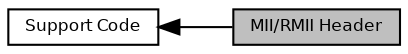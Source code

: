 digraph "MII/RMII Header"
{
  bgcolor="transparent";
  edge [fontname="Helvetica",fontsize="8",labelfontname="Helvetica",labelfontsize="8"];
  node [fontname="Helvetica",fontsize="8",shape=record];
  rankdir=LR;
  Node0 [label="MII/RMII Header",height=0.2,width=0.4,color="black", fillcolor="grey75", style="filled", fontcolor="black"];
  Node1 [label="Support Code",height=0.2,width=0.4,color="black",URL="$group___h_a_l___s_u_p_p_o_r_t.html",tooltip="HAL Support Code. "];
  Node1->Node0 [shape=plaintext, dir="back", style="solid"];
}
